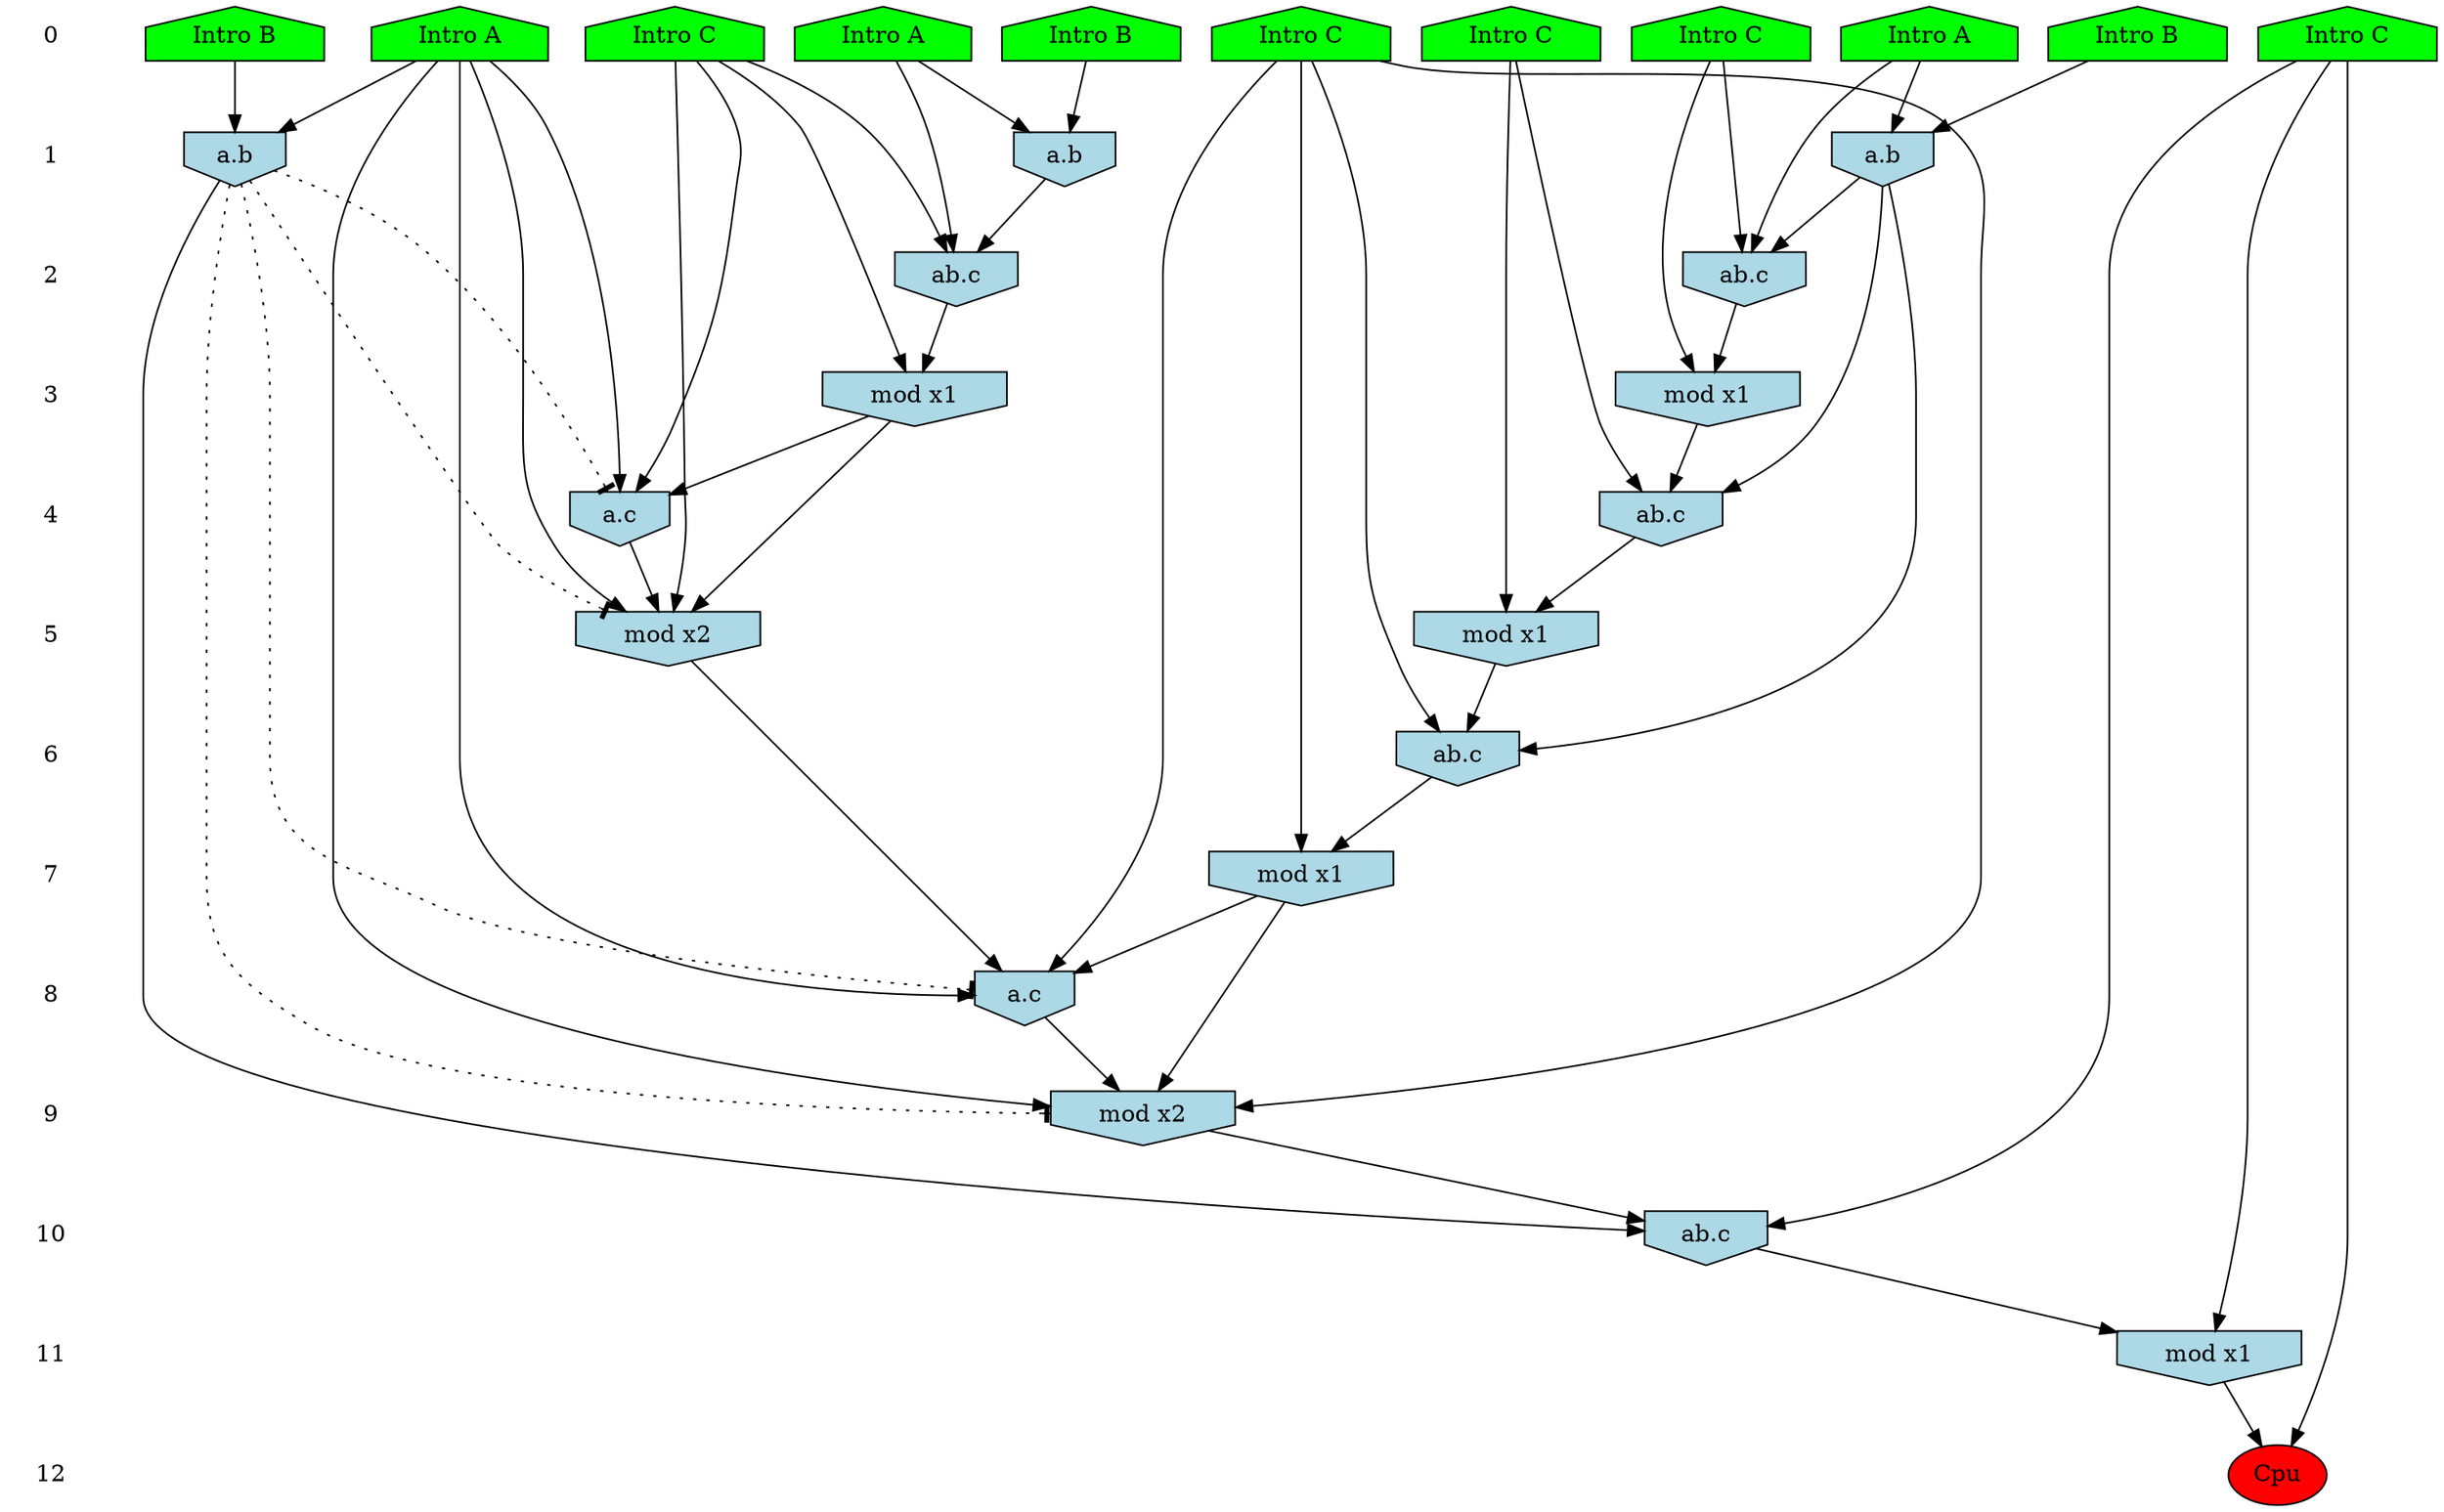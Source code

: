 /* Compression of 2 causal flows obtained in average at 1.784312E+01 t.u */
/* Compressed causal flows were: [3071;3271] */
digraph G{
 ranksep=.5 ; 
{ rank = same ; "0" [shape=plaintext] ; node_1 [label ="Intro A", shape=house, style=filled, fillcolor=green] ;
node_2 [label ="Intro B", shape=house, style=filled, fillcolor=green] ;
node_3 [label ="Intro A", shape=house, style=filled, fillcolor=green] ;
node_4 [label ="Intro B", shape=house, style=filled, fillcolor=green] ;
node_5 [label ="Intro B", shape=house, style=filled, fillcolor=green] ;
node_6 [label ="Intro A", shape=house, style=filled, fillcolor=green] ;
node_7 [label ="Intro C", shape=house, style=filled, fillcolor=green] ;
node_8 [label ="Intro C", shape=house, style=filled, fillcolor=green] ;
node_9 [label ="Intro C", shape=house, style=filled, fillcolor=green] ;
node_10 [label ="Intro C", shape=house, style=filled, fillcolor=green] ;
node_11 [label ="Intro C", shape=house, style=filled, fillcolor=green] ;
}
{ rank = same ; "1" [shape=plaintext] ; node_12 [label="a.b", shape=invhouse, style=filled, fillcolor = lightblue] ;
node_14 [label="a.b", shape=invhouse, style=filled, fillcolor = lightblue] ;
node_26 [label="a.b", shape=invhouse, style=filled, fillcolor = lightblue] ;
}
{ rank = same ; "2" [shape=plaintext] ; node_13 [label="ab.c", shape=invhouse, style=filled, fillcolor = lightblue] ;
node_15 [label="ab.c", shape=invhouse, style=filled, fillcolor = lightblue] ;
}
{ rank = same ; "3" [shape=plaintext] ; node_16 [label="mod x1", shape=invhouse, style=filled, fillcolor = lightblue] ;
node_17 [label="mod x1", shape=invhouse, style=filled, fillcolor = lightblue] ;
}
{ rank = same ; "4" [shape=plaintext] ; node_18 [label="ab.c", shape=invhouse, style=filled, fillcolor = lightblue] ;
node_19 [label="a.c", shape=invhouse, style=filled, fillcolor = lightblue] ;
}
{ rank = same ; "5" [shape=plaintext] ; node_20 [label="mod x2", shape=invhouse, style=filled, fillcolor = lightblue] ;
node_21 [label="mod x1", shape=invhouse, style=filled, fillcolor = lightblue] ;
}
{ rank = same ; "6" [shape=plaintext] ; node_22 [label="ab.c", shape=invhouse, style=filled, fillcolor = lightblue] ;
}
{ rank = same ; "7" [shape=plaintext] ; node_23 [label="mod x1", shape=invhouse, style=filled, fillcolor = lightblue] ;
}
{ rank = same ; "8" [shape=plaintext] ; node_24 [label="a.c", shape=invhouse, style=filled, fillcolor = lightblue] ;
}
{ rank = same ; "9" [shape=plaintext] ; node_25 [label="mod x2", shape=invhouse, style=filled, fillcolor = lightblue] ;
}
{ rank = same ; "10" [shape=plaintext] ; node_27 [label="ab.c", shape=invhouse, style=filled, fillcolor = lightblue] ;
}
{ rank = same ; "11" [shape=plaintext] ; node_28 [label="mod x1", shape=invhouse, style=filled, fillcolor = lightblue] ;
}
{ rank = same ; "12" [shape=plaintext] ; node_29 [label ="Cpu", style=filled, fillcolor=red] ;
}
"0" -> "1" [style="invis"]; 
"1" -> "2" [style="invis"]; 
"2" -> "3" [style="invis"]; 
"3" -> "4" [style="invis"]; 
"4" -> "5" [style="invis"]; 
"5" -> "6" [style="invis"]; 
"6" -> "7" [style="invis"]; 
"7" -> "8" [style="invis"]; 
"8" -> "9" [style="invis"]; 
"9" -> "10" [style="invis"]; 
"10" -> "11" [style="invis"]; 
"11" -> "12" [style="invis"]; 
node_4 -> node_12
node_6 -> node_12
node_6 -> node_13
node_11 -> node_13
node_12 -> node_13
node_3 -> node_14
node_5 -> node_14
node_3 -> node_15
node_7 -> node_15
node_14 -> node_15
node_11 -> node_16
node_13 -> node_16
node_7 -> node_17
node_15 -> node_17
node_9 -> node_18
node_12 -> node_18
node_16 -> node_18
node_1 -> node_19
node_7 -> node_19
node_17 -> node_19
node_1 -> node_20
node_7 -> node_20
node_17 -> node_20
node_19 -> node_20
node_9 -> node_21
node_18 -> node_21
node_8 -> node_22
node_12 -> node_22
node_21 -> node_22
node_8 -> node_23
node_22 -> node_23
node_1 -> node_24
node_8 -> node_24
node_20 -> node_24
node_23 -> node_24
node_1 -> node_25
node_8 -> node_25
node_23 -> node_25
node_24 -> node_25
node_1 -> node_26
node_2 -> node_26
node_10 -> node_27
node_25 -> node_27
node_26 -> node_27
node_10 -> node_28
node_27 -> node_28
node_10 -> node_29
node_28 -> node_29
node_26 -> node_25 [style=dotted, arrowhead = tee] 
node_26 -> node_24 [style=dotted, arrowhead = tee] 
node_26 -> node_20 [style=dotted, arrowhead = tee] 
node_26 -> node_19 [style=dotted, arrowhead = tee] 
}
/*
 Dot generation time: 0.000143
*/